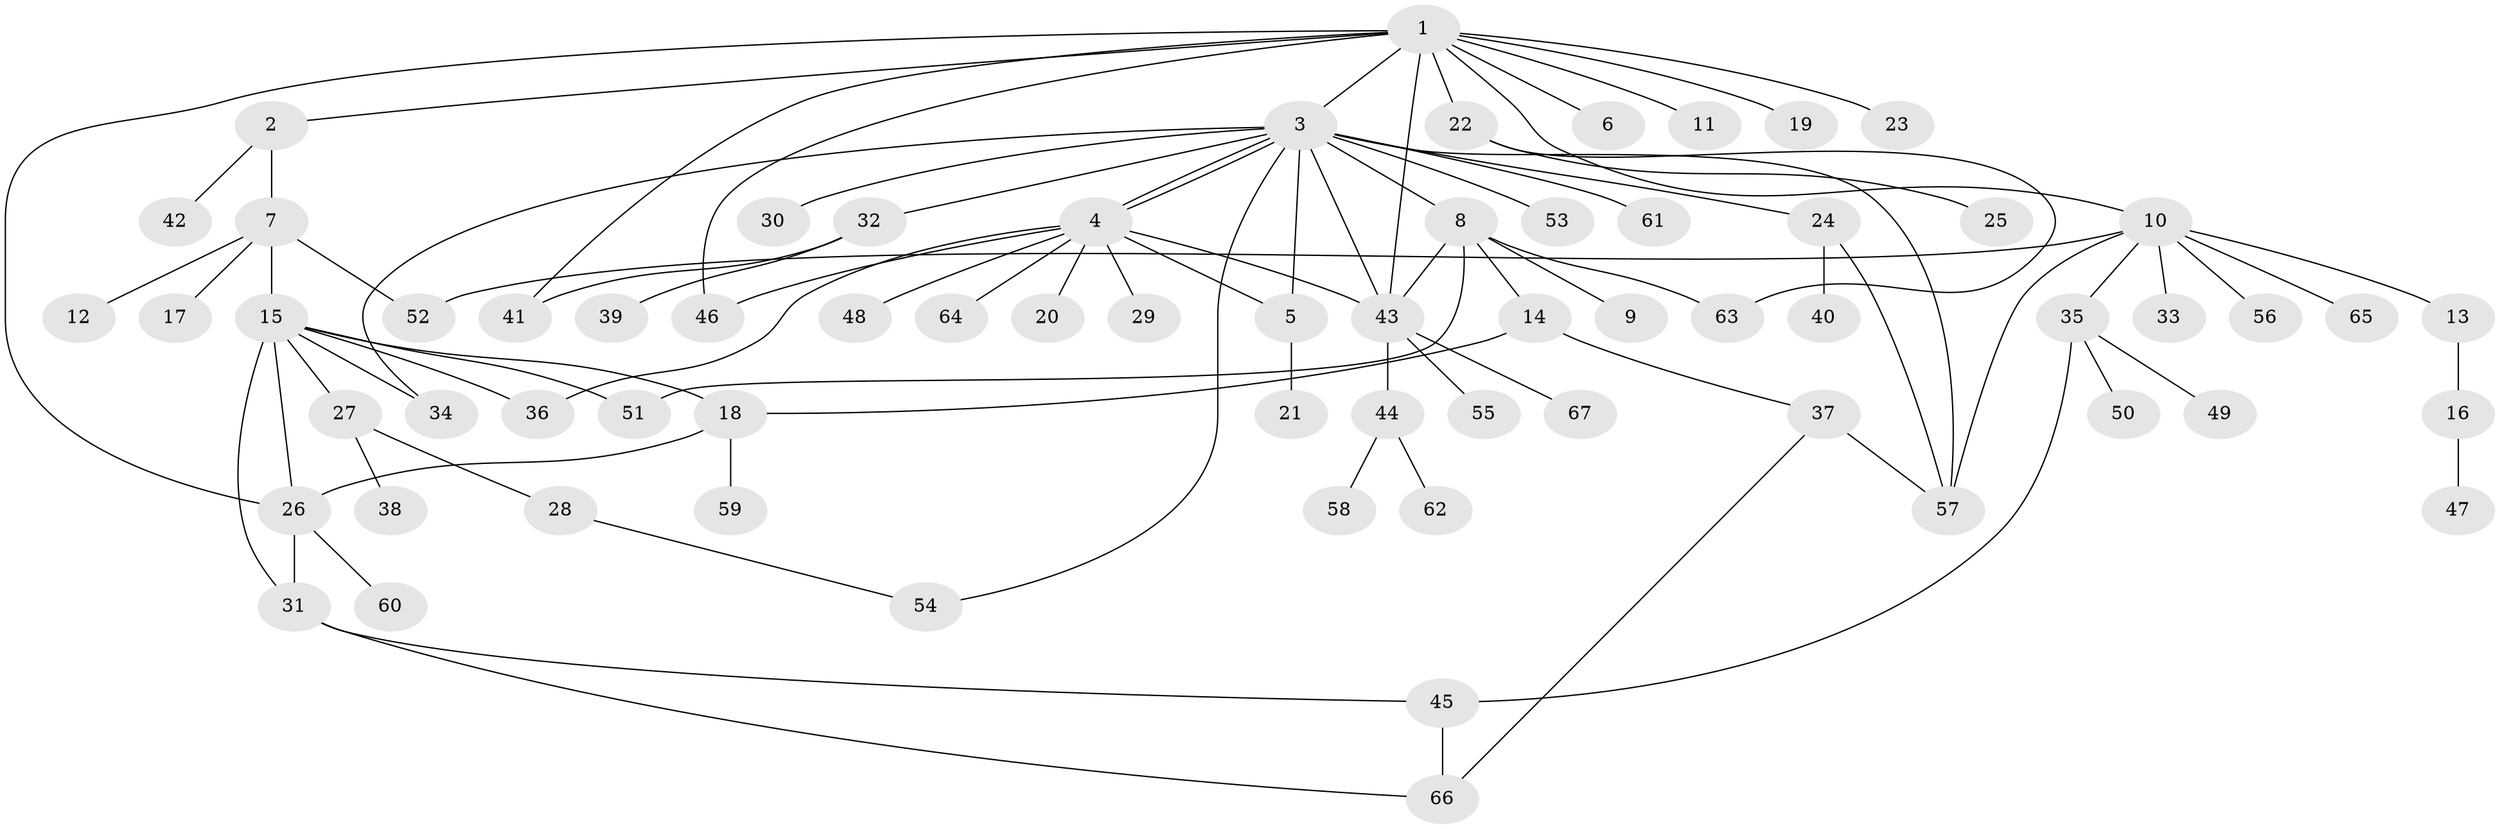 // coarse degree distribution, {10: 0.020833333333333332, 2: 0.20833333333333334, 16: 0.020833333333333332, 8: 0.041666666666666664, 1: 0.4583333333333333, 4: 0.08333333333333333, 5: 0.041666666666666664, 7: 0.020833333333333332, 3: 0.10416666666666667}
// Generated by graph-tools (version 1.1) at 2025/41/03/06/25 10:41:49]
// undirected, 67 vertices, 89 edges
graph export_dot {
graph [start="1"]
  node [color=gray90,style=filled];
  1;
  2;
  3;
  4;
  5;
  6;
  7;
  8;
  9;
  10;
  11;
  12;
  13;
  14;
  15;
  16;
  17;
  18;
  19;
  20;
  21;
  22;
  23;
  24;
  25;
  26;
  27;
  28;
  29;
  30;
  31;
  32;
  33;
  34;
  35;
  36;
  37;
  38;
  39;
  40;
  41;
  42;
  43;
  44;
  45;
  46;
  47;
  48;
  49;
  50;
  51;
  52;
  53;
  54;
  55;
  56;
  57;
  58;
  59;
  60;
  61;
  62;
  63;
  64;
  65;
  66;
  67;
  1 -- 2;
  1 -- 3;
  1 -- 6;
  1 -- 10;
  1 -- 11;
  1 -- 19;
  1 -- 22;
  1 -- 23;
  1 -- 26;
  1 -- 41;
  1 -- 43;
  1 -- 46;
  2 -- 7;
  2 -- 42;
  3 -- 4;
  3 -- 4;
  3 -- 5;
  3 -- 8;
  3 -- 24;
  3 -- 30;
  3 -- 32;
  3 -- 34;
  3 -- 43;
  3 -- 53;
  3 -- 54;
  3 -- 57;
  3 -- 61;
  4 -- 5;
  4 -- 20;
  4 -- 29;
  4 -- 36;
  4 -- 43;
  4 -- 46;
  4 -- 48;
  4 -- 64;
  5 -- 21;
  7 -- 12;
  7 -- 15;
  7 -- 17;
  7 -- 52;
  8 -- 9;
  8 -- 14;
  8 -- 43;
  8 -- 51;
  8 -- 63;
  10 -- 13;
  10 -- 33;
  10 -- 35;
  10 -- 52;
  10 -- 56;
  10 -- 57;
  10 -- 65;
  13 -- 16;
  14 -- 18;
  14 -- 37;
  15 -- 18;
  15 -- 26;
  15 -- 27;
  15 -- 31;
  15 -- 34;
  15 -- 36;
  15 -- 51;
  16 -- 47;
  18 -- 26;
  18 -- 59;
  22 -- 25;
  22 -- 63;
  24 -- 40;
  24 -- 57;
  26 -- 31;
  26 -- 60;
  27 -- 28;
  27 -- 38;
  28 -- 54;
  31 -- 45;
  31 -- 66;
  32 -- 39;
  32 -- 41;
  35 -- 45;
  35 -- 49;
  35 -- 50;
  37 -- 57;
  37 -- 66;
  43 -- 44;
  43 -- 55;
  43 -- 67;
  44 -- 58;
  44 -- 62;
  45 -- 66;
}
